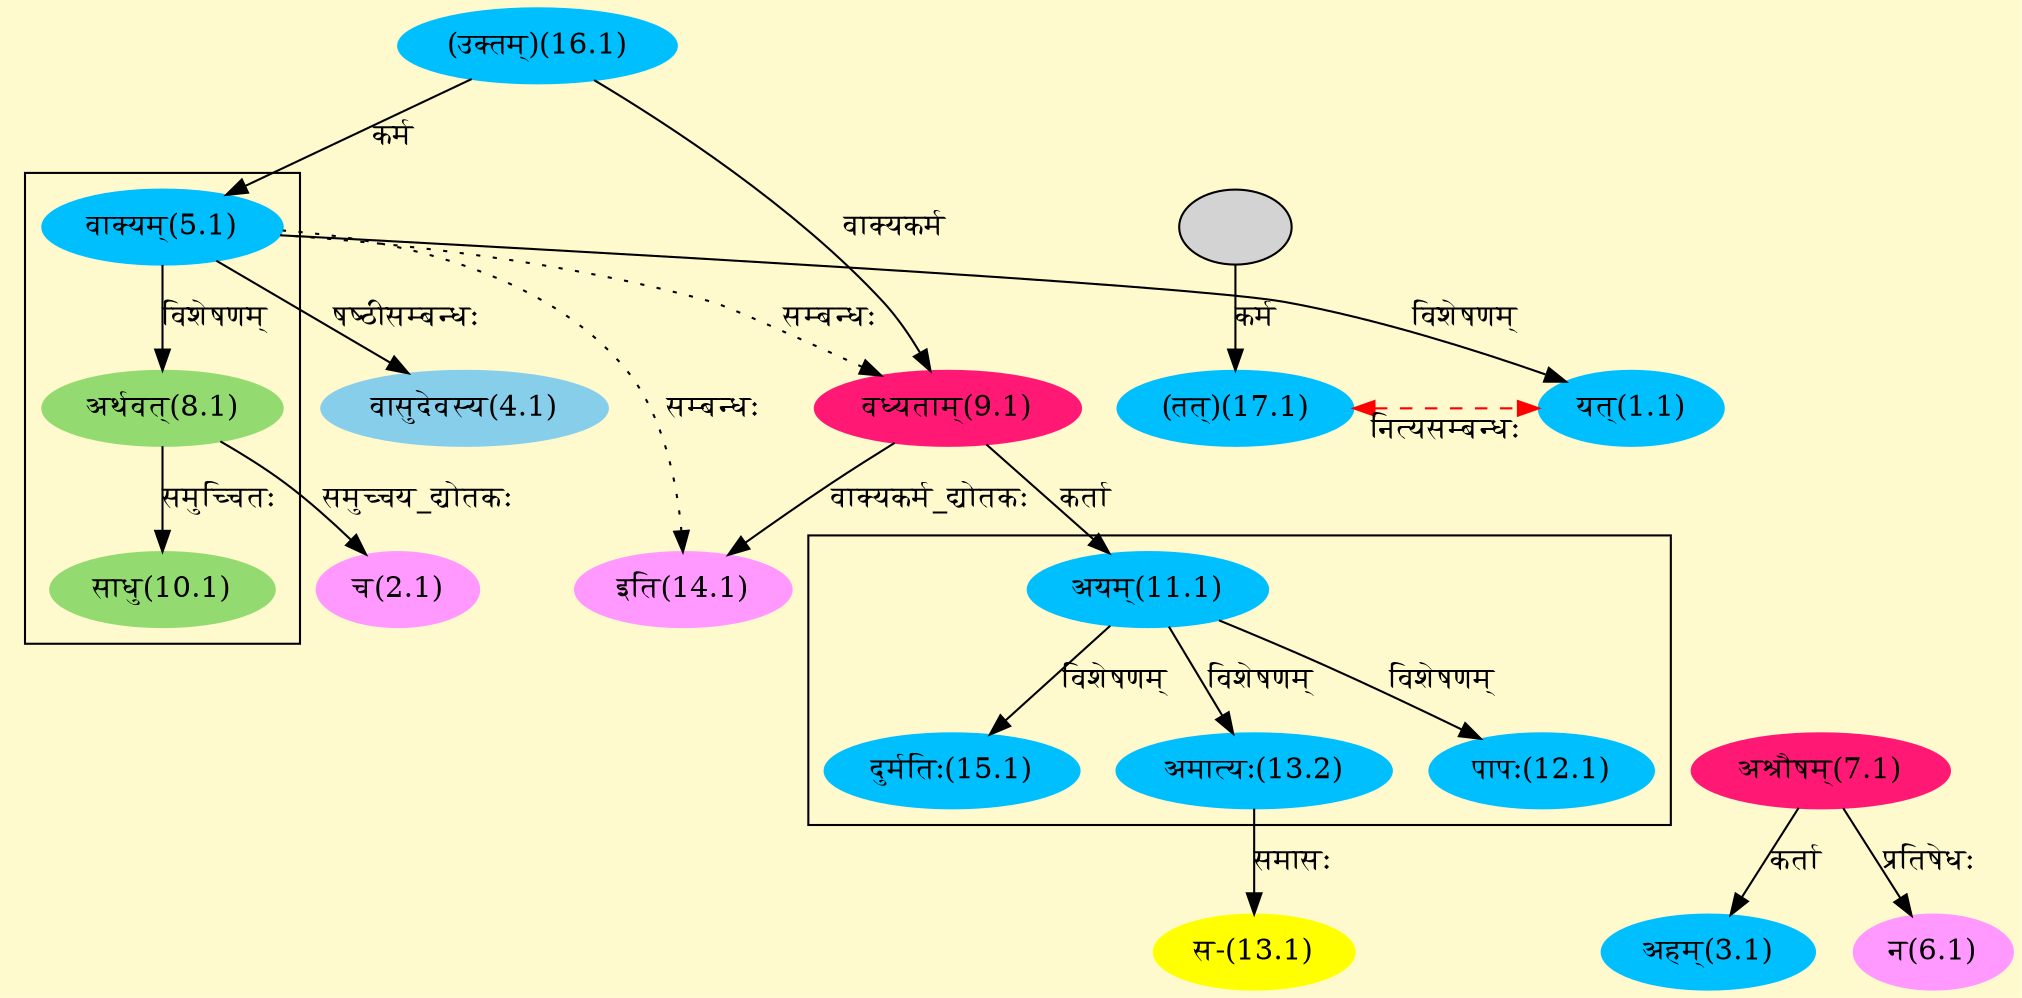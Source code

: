 digraph G{
rankdir=BT;
 compound=true;
 bgcolor="lemonchiffon1";

subgraph cluster_1{
Node1_1 [style=filled, color="#00BFFF" label = "यत्(1.1)"]
Node5_1 [style=filled, color="#00BFFF" label = "वाक्यम्(5.1)"]
Node8_1 [style=filled, color="#93DB70" label = "अर्थवत्(8.1)"]
Node10_1 [style=filled, color="#93DB70" label = "साधु(10.1)"]

}

subgraph cluster_2{
Node12_1 [style=filled, color="#00BFFF" label = "पापः(12.1)"]
Node11_1 [style=filled, color="#00BFFF" label = "अयम्(11.1)"]
Node13_2 [style=filled, color="#00BFFF" label = "अमात्यः(13.2)"]
Node15_1 [style=filled, color="#00BFFF" label = "दुर्मतिः(15.1)"]

}
Node2_1 [style=filled, color="#FF99FF" label = "च(2.1)"]
Node8_1 [style=filled, color="#93DB70" label = "अर्थवत्(8.1)"]
Node3_1 [style=filled, color="#00BFFF" label = "अहम्(3.1)"]
Node7_1 [style=filled, color="#FF1975" label = "अश्रौषम्(7.1)"]
Node4_1 [style=filled, color="#87CEEB" label = "वासुदेवस्य(4.1)"]
Node5_1 [style=filled, color="#00BFFF" label = "वाक्यम्(5.1)"]
Node16_1 [style=filled, color="#00BFFF" label = "(उक्तम्)(16.1)"]
Node6_1 [style=filled, color="#FF99FF" label = "न(6.1)"]
Node [style=filled, color="" label = "()"]
Node9_1 [style=filled, color="#FF1975" label = "वध्यताम्(9.1)"]
Node11_1 [style=filled, color="#00BFFF" label = "अयम्(11.1)"]
Node13_1 [style=filled, color="#FFFF00" label = "स-(13.1)"]
Node13_2 [style=filled, color="#00BFFF" label = "अमात्यः(13.2)"]
Node14_1 [style=filled, color="#FF99FF" label = "इति(14.1)"]
Node17_1 [style=filled, color="#00BFFF" label = "(तत्)(17.1)"]
Node17 [style=filled, color="" label = ""]
Node1_1 [style=filled, color="#00BFFF" label = "यत्(1.1)"]
{rank = same; Node17_1; Node1_1;}
/* Start of Relations section */

Node1_1 -> Node5_1 [  label="विशेषणम्"  dir="back" ]
Node2_1 -> Node8_1 [  label="समुच्चय_द्योतकः"  dir="back" ]
Node3_1 -> Node7_1 [  label="कर्ता"  dir="back" ]
Node4_1 -> Node5_1 [  label="षष्ठीसम्बन्धः"  dir="back" ]
Node5_1 -> Node16_1 [  label="कर्म"  dir="back" ]
Node6_1 -> Node7_1 [  label="प्रतिषेधः"  dir="back" ]
Node8_1 -> Node5_1 [  label="विशेषणम्"  dir="back" ]
Node9_1 -> Node16_1 [  label="वाक्यकर्म"  dir="back" ]
Node9_1 -> Node5_1 [ style=dotted label="सम्बन्धः"  dir="back" ]
Node10_1 -> Node8_1 [  label="समुच्चितः"  dir="back" ]
Node11_1 -> Node9_1 [  label="कर्ता"  dir="back" ]
Node12_1 -> Node11_1 [  label="विशेषणम्"  dir="back" ]
Node13_1 -> Node13_2 [  label="समासः"  dir="back" ]
Node13_2 -> Node11_1 [  label="विशेषणम्"  dir="back" ]
Node14_1 -> Node9_1 [  label="वाक्यकर्म_द्योतकः"  dir="back" ]
Node14_1 -> Node5_1 [ style=dotted label="सम्बन्धः"  dir="back" ]
Node15_1 -> Node11_1 [  label="विशेषणम्"  dir="back" ]
Node17_1 -> Node17 [  label="कर्म"  dir="back" ]
Node17_1 -> Node1_1 [ style=dashed color="red" label="नित्यसम्बन्धः"  dir="both" ]
}

